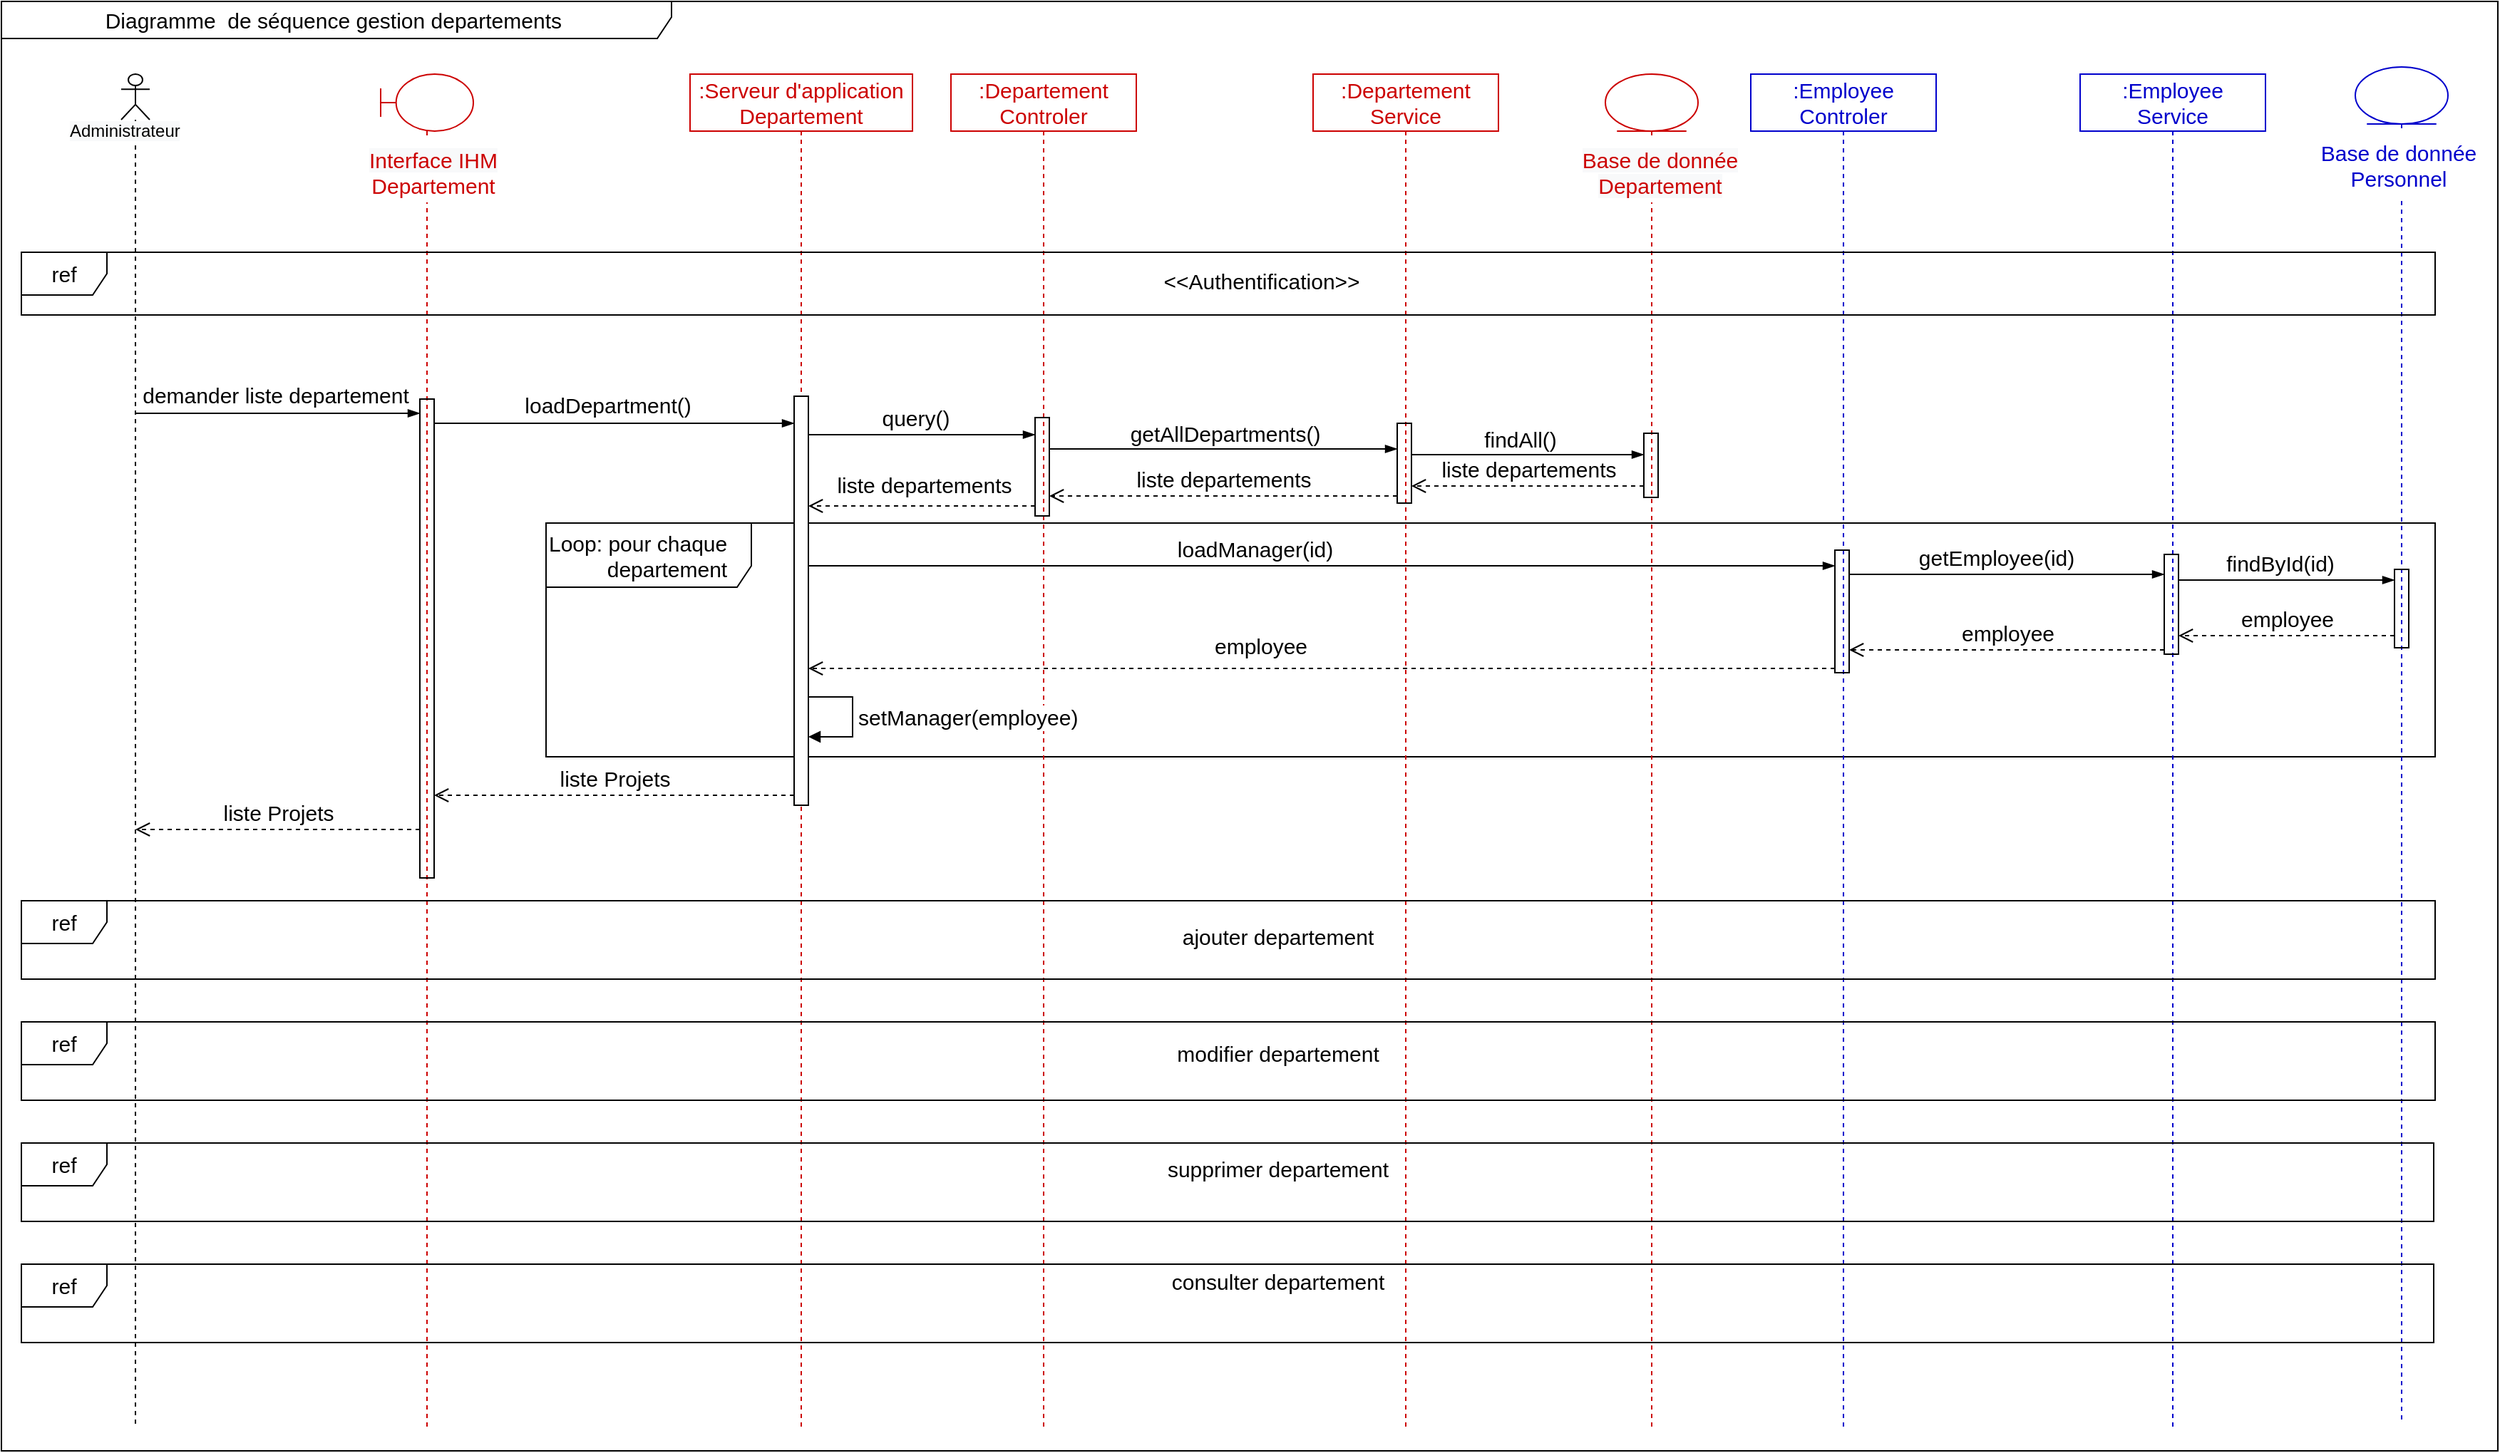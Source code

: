 <mxfile version="20.2.3" type="github">
  <diagram id="wi_vhIjVOXCjrbam6hF1" name="Page-1">
    <mxGraphModel dx="2370" dy="1228" grid="0" gridSize="10" guides="1" tooltips="1" connect="1" arrows="1" fold="1" page="1" pageScale="1" pageWidth="827" pageHeight="1169" math="0" shadow="0">
      <root>
        <mxCell id="0" />
        <mxCell id="1" parent="0" />
        <mxCell id="-wPtG7KYPPW0DH68cqsK-1" value="Diagramme&amp;nbsp; de séquence gestion departements&amp;nbsp;" style="shape=umlFrame;whiteSpace=wrap;html=1;rounded=0;shadow=0;glass=0;sketch=0;fontSize=15;fillColor=none;width=470;height=26;" parent="1" vertex="1">
          <mxGeometry x="26" y="14" width="1751" height="1017" as="geometry" />
        </mxCell>
        <mxCell id="-wPtG7KYPPW0DH68cqsK-42" value="Loop: pour chaque&lt;br&gt;&lt;div style=&quot;text-align: right;&quot;&gt;&lt;span style=&quot;background-color: initial;&quot;&gt;&amp;nbsp;&lt;/span&gt;&lt;span style=&quot;background-color: initial;&quot;&gt;departement&lt;/span&gt;&lt;/div&gt;" style="shape=umlFrame;whiteSpace=wrap;html=1;rounded=0;shadow=0;glass=0;sketch=0;fontSize=15;fillColor=none;width=144;height=45;align=left;" parent="1" vertex="1">
          <mxGeometry x="408" y="380" width="1325" height="164" as="geometry" />
        </mxCell>
        <mxCell id="-wPtG7KYPPW0DH68cqsK-2" value=":Departement&lt;br&gt;Controler" style="shape=umlLifeline;perimeter=lifelinePerimeter;whiteSpace=wrap;html=1;container=1;collapsible=0;recursiveResize=0;outlineConnect=0;rounded=0;shadow=0;glass=0;sketch=0;fillColor=none;fontSize=15;fontColor=#CC0000;strokeColor=#CC0000;" parent="1" vertex="1">
          <mxGeometry x="692" y="65" width="130" height="950" as="geometry" />
        </mxCell>
        <mxCell id="-wPtG7KYPPW0DH68cqsK-3" value="" style="html=1;points=[];perimeter=orthogonalPerimeter;rounded=0;shadow=0;glass=0;sketch=0;fontSize=15;fillColor=none;" parent="-wPtG7KYPPW0DH68cqsK-2" vertex="1">
          <mxGeometry x="59" y="241" width="10" height="69" as="geometry" />
        </mxCell>
        <mxCell id="-wPtG7KYPPW0DH68cqsK-4" value="" style="shape=umlLifeline;participant=umlActor;perimeter=lifelinePerimeter;whiteSpace=wrap;html=1;container=1;collapsible=0;recursiveResize=0;verticalAlign=top;spacingTop=36;outlineConnect=0;fillColor=none;size=32;sketch=0;shadow=0;rounded=0;glass=0;" parent="1" vertex="1">
          <mxGeometry x="110" y="65" width="20" height="950" as="geometry" />
        </mxCell>
        <mxCell id="-wPtG7KYPPW0DH68cqsK-5" value="&lt;span style=&quot;color: rgb(0, 0, 0); font-family: Helvetica; font-size: 12px; font-style: normal; font-variant-ligatures: normal; font-variant-caps: normal; font-weight: 400; letter-spacing: normal; orphans: 2; text-align: center; text-indent: 0px; text-transform: none; widows: 2; word-spacing: 0px; -webkit-text-stroke-width: 0px; background-color: rgb(248, 249, 250); text-decoration-thickness: initial; text-decoration-style: initial; text-decoration-color: initial; float: none; display: inline !important;&quot;&gt;Administrateur&lt;/span&gt;" style="text;whiteSpace=wrap;html=1;" parent="1" vertex="1">
          <mxGeometry x="72" y="91" width="105" height="36" as="geometry" />
        </mxCell>
        <mxCell id="-wPtG7KYPPW0DH68cqsK-6" value=":Departement&lt;br&gt;Service" style="shape=umlLifeline;perimeter=lifelinePerimeter;whiteSpace=wrap;html=1;container=1;collapsible=0;recursiveResize=0;outlineConnect=0;rounded=0;shadow=0;glass=0;sketch=0;fillColor=none;fontSize=15;fontColor=#CC0000;strokeColor=#CC0000;" parent="1" vertex="1">
          <mxGeometry x="946" y="65" width="130" height="950" as="geometry" />
        </mxCell>
        <mxCell id="-wPtG7KYPPW0DH68cqsK-7" value="" style="html=1;points=[];perimeter=orthogonalPerimeter;rounded=0;shadow=0;glass=0;sketch=0;fontSize=15;fillColor=none;" parent="-wPtG7KYPPW0DH68cqsK-6" vertex="1">
          <mxGeometry x="59" y="245" width="10" height="56" as="geometry" />
        </mxCell>
        <mxCell id="-wPtG7KYPPW0DH68cqsK-8" value="" style="shape=umlLifeline;participant=umlEntity;perimeter=lifelinePerimeter;whiteSpace=wrap;html=1;container=1;collapsible=0;recursiveResize=0;verticalAlign=top;spacingTop=36;outlineConnect=0;rounded=0;shadow=0;glass=0;sketch=0;fontSize=15;fillColor=none;fontColor=#CC0000;strokeColor=#CC0000;" parent="1" vertex="1">
          <mxGeometry x="1151" y="65" width="65" height="950" as="geometry" />
        </mxCell>
        <mxCell id="-wPtG7KYPPW0DH68cqsK-9" value="" style="html=1;points=[];perimeter=orthogonalPerimeter;rounded=0;shadow=0;glass=0;sketch=0;fontSize=15;fillColor=none;" parent="-wPtG7KYPPW0DH68cqsK-8" vertex="1">
          <mxGeometry x="27" y="252" width="10" height="45" as="geometry" />
        </mxCell>
        <mxCell id="-wPtG7KYPPW0DH68cqsK-10" value="&lt;span style=&quot;font-family: Helvetica; font-size: 15px; font-style: normal; font-variant-ligatures: normal; font-variant-caps: normal; font-weight: 400; letter-spacing: normal; orphans: 2; text-indent: 0px; text-transform: none; widows: 2; word-spacing: 0px; -webkit-text-stroke-width: 0px; background-color: rgb(248, 249, 250); text-decoration-thickness: initial; text-decoration-style: initial; text-decoration-color: initial; float: none; display: inline !important;&quot;&gt;Base de donnée&lt;br&gt;Departement&lt;br&gt;&lt;/span&gt;" style="text;whiteSpace=wrap;html=1;fontSize=15;align=center;fillColor=default;fontColor=#CC0000;" parent="-wPtG7KYPPW0DH68cqsK-8" vertex="1">
          <mxGeometry x="-21" y="45" width="119" height="45" as="geometry" />
        </mxCell>
        <mxCell id="-wPtG7KYPPW0DH68cqsK-11" value="" style="shape=umlLifeline;participant=umlBoundary;perimeter=lifelinePerimeter;whiteSpace=wrap;html=1;container=1;collapsible=0;recursiveResize=0;verticalAlign=top;spacingTop=36;outlineConnect=0;rounded=0;shadow=0;glass=0;sketch=0;fontSize=15;fillColor=none;fontColor=#CC6600;strokeColor=#CC0000;" parent="1" vertex="1">
          <mxGeometry x="292" y="65" width="65" height="950" as="geometry" />
        </mxCell>
        <mxCell id="-wPtG7KYPPW0DH68cqsK-12" value="&lt;span style=&quot;font-family: Helvetica; font-size: 15px; font-style: normal; font-variant-ligatures: normal; font-variant-caps: normal; font-weight: 400; letter-spacing: normal; orphans: 2; text-indent: 0px; text-transform: none; widows: 2; word-spacing: 0px; -webkit-text-stroke-width: 0px; background-color: rgb(248, 249, 250); text-decoration-thickness: initial; text-decoration-style: initial; text-decoration-color: initial; float: none; display: inline !important;&quot;&gt;Interface IHM&lt;/span&gt;&lt;br style=&quot;font-family: Helvetica; font-size: 15px; font-style: normal; font-variant-ligatures: normal; font-variant-caps: normal; font-weight: 400; letter-spacing: normal; orphans: 2; text-indent: 0px; text-transform: none; widows: 2; word-spacing: 0px; -webkit-text-stroke-width: 0px; background-color: rgb(248, 249, 250); text-decoration-thickness: initial; text-decoration-style: initial; text-decoration-color: initial;&quot;&gt;Departement" style="text;whiteSpace=wrap;html=1;fontSize=15;align=center;fillColor=default;fontColor=#CC0000;" parent="-wPtG7KYPPW0DH68cqsK-11" vertex="1">
          <mxGeometry x="-24" y="45" width="122" height="45" as="geometry" />
        </mxCell>
        <mxCell id="-wPtG7KYPPW0DH68cqsK-13" value="" style="html=1;points=[];perimeter=orthogonalPerimeter;rounded=0;shadow=0;glass=0;sketch=0;fontSize=15;fillColor=none;" parent="-wPtG7KYPPW0DH68cqsK-11" vertex="1">
          <mxGeometry x="27.5" y="228" width="10" height="336" as="geometry" />
        </mxCell>
        <mxCell id="-wPtG7KYPPW0DH68cqsK-14" value=":Employee&lt;br&gt;Controler" style="shape=umlLifeline;perimeter=lifelinePerimeter;whiteSpace=wrap;html=1;container=1;collapsible=0;recursiveResize=0;outlineConnect=0;rounded=0;shadow=0;glass=0;sketch=0;fillColor=none;fontSize=15;strokeColor=#0000CC;fontColor=#0000CC;" parent="1" vertex="1">
          <mxGeometry x="1253" y="65" width="130" height="950" as="geometry" />
        </mxCell>
        <mxCell id="-wPtG7KYPPW0DH68cqsK-15" value="" style="html=1;points=[];perimeter=orthogonalPerimeter;rounded=0;shadow=0;glass=0;sketch=0;fontSize=15;fillColor=none;" parent="-wPtG7KYPPW0DH68cqsK-14" vertex="1">
          <mxGeometry x="59" y="334" width="10" height="86" as="geometry" />
        </mxCell>
        <mxCell id="-wPtG7KYPPW0DH68cqsK-16" value="" style="shape=umlLifeline;participant=umlEntity;perimeter=lifelinePerimeter;whiteSpace=wrap;html=1;container=1;collapsible=0;recursiveResize=0;verticalAlign=top;spacingTop=36;outlineConnect=0;rounded=0;shadow=0;glass=0;sketch=0;fontSize=15;fillColor=none;strokeColor=#0000CC;" parent="1" vertex="1">
          <mxGeometry x="1677" y="60" width="65" height="950" as="geometry" />
        </mxCell>
        <mxCell id="-wPtG7KYPPW0DH68cqsK-17" value="Base de donnée&lt;br&gt;Personnel" style="text;whiteSpace=wrap;html=1;fontSize=15;align=center;fillColor=default;fontColor=#0000CC;" parent="-wPtG7KYPPW0DH68cqsK-16" vertex="1">
          <mxGeometry x="-33" y="45" width="127" height="48" as="geometry" />
        </mxCell>
        <mxCell id="-wPtG7KYPPW0DH68cqsK-18" value="" style="html=1;points=[];perimeter=orthogonalPerimeter;rounded=0;shadow=0;glass=0;sketch=0;fontSize=15;fillColor=none;" parent="-wPtG7KYPPW0DH68cqsK-16" vertex="1">
          <mxGeometry x="27.5" y="352.5" width="10" height="55" as="geometry" />
        </mxCell>
        <mxCell id="-wPtG7KYPPW0DH68cqsK-19" value=":Employee&lt;br&gt;Service" style="shape=umlLifeline;perimeter=lifelinePerimeter;whiteSpace=wrap;html=1;container=1;collapsible=0;recursiveResize=0;outlineConnect=0;rounded=0;shadow=0;glass=0;sketch=0;fillColor=none;fontSize=15;strokeColor=#0000CC;fontColor=#0000CC;" parent="1" vertex="1">
          <mxGeometry x="1484" y="65" width="130" height="950" as="geometry" />
        </mxCell>
        <mxCell id="-wPtG7KYPPW0DH68cqsK-20" value="" style="html=1;points=[];perimeter=orthogonalPerimeter;rounded=0;shadow=0;glass=0;sketch=0;fontSize=15;fillColor=none;" parent="-wPtG7KYPPW0DH68cqsK-19" vertex="1">
          <mxGeometry x="59" y="337" width="10" height="70" as="geometry" />
        </mxCell>
        <mxCell id="-wPtG7KYPPW0DH68cqsK-21" value="" style="edgeStyle=elbowEdgeStyle;fontSize=12;html=1;endArrow=blockThin;endFill=1;rounded=0;" parent="1" source="-wPtG7KYPPW0DH68cqsK-4" target="-wPtG7KYPPW0DH68cqsK-13" edge="1">
          <mxGeometry width="160" relative="1" as="geometry">
            <mxPoint x="119.324" y="288" as="sourcePoint" />
            <mxPoint x="258.5" y="288" as="targetPoint" />
            <Array as="points">
              <mxPoint x="159" y="303" />
              <mxPoint x="190" y="288" />
              <mxPoint x="171" y="261" />
            </Array>
          </mxGeometry>
        </mxCell>
        <mxCell id="-wPtG7KYPPW0DH68cqsK-22" value="demander liste departement" style="edgeLabel;html=1;align=center;verticalAlign=middle;resizable=0;points=[];fontSize=15;" parent="-wPtG7KYPPW0DH68cqsK-21" vertex="1" connectable="0">
          <mxGeometry x="-0.395" relative="1" as="geometry">
            <mxPoint x="37" y="-13" as="offset" />
          </mxGeometry>
        </mxCell>
        <mxCell id="-wPtG7KYPPW0DH68cqsK-23" value="" style="edgeStyle=elbowEdgeStyle;fontSize=12;html=1;endArrow=blockThin;endFill=1;rounded=0;" parent="1" source="-wPtG7KYPPW0DH68cqsK-44" target="-wPtG7KYPPW0DH68cqsK-3" edge="1">
          <mxGeometry width="160" relative="1" as="geometry">
            <mxPoint x="592" y="318" as="sourcePoint" />
            <mxPoint x="751" y="318" as="targetPoint" />
            <Array as="points">
              <mxPoint x="712" y="318" />
              <mxPoint x="595" y="312" />
              <mxPoint x="577" y="325" />
            </Array>
          </mxGeometry>
        </mxCell>
        <mxCell id="-wPtG7KYPPW0DH68cqsK-24" value="query()" style="edgeLabel;html=1;align=center;verticalAlign=middle;resizable=0;points=[];fontSize=15;" parent="-wPtG7KYPPW0DH68cqsK-23" vertex="1" connectable="0">
          <mxGeometry x="-0.219" y="3" relative="1" as="geometry">
            <mxPoint x="13" y="-9" as="offset" />
          </mxGeometry>
        </mxCell>
        <mxCell id="-wPtG7KYPPW0DH68cqsK-25" value="" style="edgeStyle=elbowEdgeStyle;fontSize=12;html=1;endArrow=blockThin;endFill=1;rounded=0;" parent="1" source="-wPtG7KYPPW0DH68cqsK-3" target="-wPtG7KYPPW0DH68cqsK-7" edge="1">
          <mxGeometry width="160" relative="1" as="geometry">
            <mxPoint x="761" y="328" as="sourcePoint" />
            <mxPoint x="1005.0" y="328" as="targetPoint" />
            <Array as="points">
              <mxPoint x="904" y="328" />
              <mxPoint x="753" y="313" />
              <mxPoint x="678" y="342" />
            </Array>
          </mxGeometry>
        </mxCell>
        <mxCell id="-wPtG7KYPPW0DH68cqsK-26" value="getAllDepartments()" style="edgeLabel;html=1;align=center;verticalAlign=middle;resizable=0;points=[];fontSize=15;" parent="-wPtG7KYPPW0DH68cqsK-25" vertex="1" connectable="0">
          <mxGeometry x="0.124" relative="1" as="geometry">
            <mxPoint x="-14" y="-11" as="offset" />
          </mxGeometry>
        </mxCell>
        <mxCell id="-wPtG7KYPPW0DH68cqsK-27" value="" style="edgeStyle=elbowEdgeStyle;fontSize=12;html=1;endArrow=blockThin;endFill=1;rounded=0;" parent="1" source="-wPtG7KYPPW0DH68cqsK-7" target="-wPtG7KYPPW0DH68cqsK-9" edge="1">
          <mxGeometry width="160" relative="1" as="geometry">
            <mxPoint x="625" y="355" as="sourcePoint" />
            <mxPoint x="785" y="355" as="targetPoint" />
            <Array as="points">
              <mxPoint x="1166" y="332" />
              <mxPoint x="1020" y="313" />
              <mxPoint x="917" y="318" />
            </Array>
          </mxGeometry>
        </mxCell>
        <mxCell id="-wPtG7KYPPW0DH68cqsK-28" value="findAll()" style="edgeLabel;html=1;align=center;verticalAlign=middle;resizable=0;points=[];fontSize=15;labelBackgroundColor=none;" parent="-wPtG7KYPPW0DH68cqsK-27" vertex="1" connectable="0">
          <mxGeometry x="-0.356" y="2" relative="1" as="geometry">
            <mxPoint x="23" y="-9" as="offset" />
          </mxGeometry>
        </mxCell>
        <mxCell id="-wPtG7KYPPW0DH68cqsK-29" value="liste departements" style="html=1;verticalAlign=bottom;endArrow=open;dashed=1;endSize=8;rounded=0;fontSize=15;labelBackgroundColor=none;" parent="1" source="-wPtG7KYPPW0DH68cqsK-9" target="-wPtG7KYPPW0DH68cqsK-7" edge="1">
          <mxGeometry relative="1" as="geometry">
            <mxPoint x="1178" y="354" as="sourcePoint" />
            <mxPoint x="1015" y="354" as="targetPoint" />
            <Array as="points">
              <mxPoint x="1103" y="354" />
            </Array>
          </mxGeometry>
        </mxCell>
        <mxCell id="-wPtG7KYPPW0DH68cqsK-30" value="liste departements" style="html=1;verticalAlign=bottom;endArrow=open;dashed=1;endSize=8;rounded=0;fontSize=15;" parent="1" source="-wPtG7KYPPW0DH68cqsK-7" target="-wPtG7KYPPW0DH68cqsK-3" edge="1">
          <mxGeometry relative="1" as="geometry">
            <mxPoint x="1005" y="361" as="sourcePoint" />
            <mxPoint x="761" y="361" as="targetPoint" />
            <Array as="points">
              <mxPoint x="909" y="361" />
            </Array>
          </mxGeometry>
        </mxCell>
        <mxCell id="-wPtG7KYPPW0DH68cqsK-31" value="liste departements" style="html=1;verticalAlign=bottom;endArrow=open;dashed=1;endSize=8;rounded=0;fontSize=15;" parent="1" source="-wPtG7KYPPW0DH68cqsK-3" target="-wPtG7KYPPW0DH68cqsK-44" edge="1">
          <mxGeometry x="-0.019" y="-3" relative="1" as="geometry">
            <mxPoint x="751" y="368" as="sourcePoint" />
            <mxPoint x="592" y="368" as="targetPoint" />
            <Array as="points">
              <mxPoint x="597" y="368" />
            </Array>
            <mxPoint as="offset" />
          </mxGeometry>
        </mxCell>
        <mxCell id="-wPtG7KYPPW0DH68cqsK-32" value="" style="edgeStyle=elbowEdgeStyle;fontSize=12;html=1;endArrow=blockThin;endFill=1;rounded=0;" parent="1" source="-wPtG7KYPPW0DH68cqsK-44" target="-wPtG7KYPPW0DH68cqsK-15" edge="1">
          <mxGeometry width="160" relative="1" as="geometry">
            <mxPoint x="463" y="410" as="sourcePoint" />
            <mxPoint x="1136.5" y="410" as="targetPoint" />
            <Array as="points">
              <mxPoint x="1024" y="410" />
            </Array>
          </mxGeometry>
        </mxCell>
        <mxCell id="-wPtG7KYPPW0DH68cqsK-33" value="loadManager(id)" style="edgeLabel;html=1;align=center;verticalAlign=middle;resizable=0;points=[];fontSize=15;" parent="-wPtG7KYPPW0DH68cqsK-32" vertex="1" connectable="0">
          <mxGeometry x="-0.256" y="-3" relative="1" as="geometry">
            <mxPoint x="45" y="-15" as="offset" />
          </mxGeometry>
        </mxCell>
        <mxCell id="-wPtG7KYPPW0DH68cqsK-34" value="" style="fontSize=12;html=1;endArrow=blockThin;endFill=1;rounded=0;" parent="1" source="-wPtG7KYPPW0DH68cqsK-15" target="-wPtG7KYPPW0DH68cqsK-20" edge="1">
          <mxGeometry width="160" relative="1" as="geometry">
            <mxPoint x="1068" y="389" as="sourcePoint" />
            <mxPoint x="1228" y="389" as="targetPoint" />
            <Array as="points">
              <mxPoint x="1414" y="416" />
            </Array>
          </mxGeometry>
        </mxCell>
        <mxCell id="-wPtG7KYPPW0DH68cqsK-35" value="getEmployee(id)" style="edgeLabel;html=1;align=center;verticalAlign=middle;resizable=0;points=[];fontSize=15;" parent="-wPtG7KYPPW0DH68cqsK-34" vertex="1" connectable="0">
          <mxGeometry x="-0.254" y="1" relative="1" as="geometry">
            <mxPoint x="20" y="-11" as="offset" />
          </mxGeometry>
        </mxCell>
        <mxCell id="-wPtG7KYPPW0DH68cqsK-36" value="" style="edgeStyle=elbowEdgeStyle;fontSize=12;html=1;endArrow=blockThin;endFill=1;rounded=0;" parent="1" source="-wPtG7KYPPW0DH68cqsK-20" target="-wPtG7KYPPW0DH68cqsK-18" edge="1">
          <mxGeometry width="160" relative="1" as="geometry">
            <mxPoint x="1216" y="396" as="sourcePoint" />
            <mxPoint x="1376" y="396" as="targetPoint" />
            <Array as="points">
              <mxPoint x="1593" y="420" />
              <mxPoint x="1485" y="409" />
            </Array>
          </mxGeometry>
        </mxCell>
        <mxCell id="-wPtG7KYPPW0DH68cqsK-37" value="findById(id)" style="edgeLabel;html=1;align=center;verticalAlign=middle;resizable=0;points=[];fontSize=15;" parent="-wPtG7KYPPW0DH68cqsK-36" vertex="1" connectable="0">
          <mxGeometry x="-0.269" y="1" relative="1" as="geometry">
            <mxPoint x="15" y="-11" as="offset" />
          </mxGeometry>
        </mxCell>
        <mxCell id="-wPtG7KYPPW0DH68cqsK-38" value="employee" style="html=1;verticalAlign=bottom;endArrow=open;dashed=1;endSize=8;rounded=0;fontSize=15;" parent="1" source="-wPtG7KYPPW0DH68cqsK-18" target="-wPtG7KYPPW0DH68cqsK-20" edge="1">
          <mxGeometry relative="1" as="geometry">
            <mxPoint x="1662" y="460" as="sourcePoint" />
            <mxPoint x="1372" y="462" as="targetPoint" />
            <Array as="points">
              <mxPoint x="1600" y="459" />
            </Array>
          </mxGeometry>
        </mxCell>
        <mxCell id="-wPtG7KYPPW0DH68cqsK-39" value="employee" style="html=1;verticalAlign=bottom;endArrow=open;dashed=1;endSize=8;rounded=0;fontSize=15;" parent="1" source="-wPtG7KYPPW0DH68cqsK-20" target="-wPtG7KYPPW0DH68cqsK-15" edge="1">
          <mxGeometry relative="1" as="geometry">
            <mxPoint x="1309" y="471" as="sourcePoint" />
            <mxPoint x="1142" y="471" as="targetPoint" />
            <Array as="points">
              <mxPoint x="1388" y="469" />
            </Array>
          </mxGeometry>
        </mxCell>
        <mxCell id="-wPtG7KYPPW0DH68cqsK-40" value="employee" style="html=1;verticalAlign=bottom;endArrow=open;dashed=1;endSize=8;rounded=0;fontSize=15;startArrow=none;" parent="1" source="-wPtG7KYPPW0DH68cqsK-15" target="-wPtG7KYPPW0DH68cqsK-44" edge="1">
          <mxGeometry x="0.121" y="-4" relative="1" as="geometry">
            <mxPoint x="1132" y="481.0" as="sourcePoint" />
            <mxPoint x="463" y="396.509" as="targetPoint" />
            <Array as="points">
              <mxPoint x="1115" y="482" />
            </Array>
            <mxPoint as="offset" />
          </mxGeometry>
        </mxCell>
        <mxCell id="-wPtG7KYPPW0DH68cqsK-41" value="liste Projets" style="html=1;verticalAlign=bottom;endArrow=open;dashed=1;endSize=8;rounded=0;fontSize=15;" parent="1" source="-wPtG7KYPPW0DH68cqsK-13" target="-wPtG7KYPPW0DH68cqsK-4" edge="1">
          <mxGeometry relative="1" as="geometry">
            <mxPoint x="258.5" y="577" as="sourcePoint" />
            <mxPoint x="119.324" y="577" as="targetPoint" />
            <Array as="points">
              <mxPoint x="205" y="595" />
            </Array>
          </mxGeometry>
        </mxCell>
        <mxCell id="-wPtG7KYPPW0DH68cqsK-43" value=":Serveur d&#39;application&lt;br&gt;Departement" style="shape=umlLifeline;perimeter=lifelinePerimeter;whiteSpace=wrap;html=1;container=1;collapsible=0;recursiveResize=0;outlineConnect=0;rounded=0;shadow=0;glass=0;sketch=0;fillColor=none;fontSize=15;fontColor=#CC0000;strokeColor=#CC0000;" parent="1" vertex="1">
          <mxGeometry x="509" y="65" width="156" height="950" as="geometry" />
        </mxCell>
        <mxCell id="-wPtG7KYPPW0DH68cqsK-44" value="" style="html=1;points=[];perimeter=orthogonalPerimeter;" parent="-wPtG7KYPPW0DH68cqsK-43" vertex="1">
          <mxGeometry x="73" y="226" width="10" height="287" as="geometry" />
        </mxCell>
        <mxCell id="-wPtG7KYPPW0DH68cqsK-45" value="setManager(employee)" style="edgeStyle=orthogonalEdgeStyle;html=1;align=left;spacingLeft=2;endArrow=block;rounded=0;fontSize=15;" parent="-wPtG7KYPPW0DH68cqsK-43" source="-wPtG7KYPPW0DH68cqsK-44" target="-wPtG7KYPPW0DH68cqsK-44" edge="1">
          <mxGeometry relative="1" as="geometry">
            <mxPoint x="-59" y="421" as="sourcePoint" />
            <Array as="points">
              <mxPoint x="114" y="437" />
              <mxPoint x="114" y="465" />
            </Array>
            <mxPoint x="-46" y="452" as="targetPoint" />
          </mxGeometry>
        </mxCell>
        <mxCell id="-wPtG7KYPPW0DH68cqsK-46" value="" style="fontSize=12;html=1;endArrow=blockThin;endFill=1;rounded=0;" parent="1" edge="1">
          <mxGeometry width="160" relative="1" as="geometry">
            <mxPoint x="329.5" y="310" as="sourcePoint" />
            <mxPoint x="582" y="310" as="targetPoint" />
            <Array as="points">
              <mxPoint x="541" y="310" />
            </Array>
          </mxGeometry>
        </mxCell>
        <mxCell id="-wPtG7KYPPW0DH68cqsK-47" value="loadDepartment()" style="edgeLabel;html=1;align=center;verticalAlign=middle;resizable=0;points=[];fontSize=15;" parent="-wPtG7KYPPW0DH68cqsK-46" vertex="1" connectable="0">
          <mxGeometry x="-0.006" y="-3" relative="1" as="geometry">
            <mxPoint x="-4" y="-16" as="offset" />
          </mxGeometry>
        </mxCell>
        <mxCell id="-wPtG7KYPPW0DH68cqsK-48" value="&lt;span style=&quot;font-size: 15px;&quot;&gt;liste Projets&lt;/span&gt;" style="html=1;verticalAlign=bottom;endArrow=open;dashed=1;endSize=8;rounded=0;" parent="1" source="-wPtG7KYPPW0DH68cqsK-44" target="-wPtG7KYPPW0DH68cqsK-13" edge="1">
          <mxGeometry relative="1" as="geometry">
            <mxPoint x="518" y="479" as="sourcePoint" />
            <mxPoint x="268.5" y="565.0" as="targetPoint" />
            <Array as="points">
              <mxPoint x="471" y="571" />
            </Array>
          </mxGeometry>
        </mxCell>
        <mxCell id="-wPtG7KYPPW0DH68cqsK-49" value="ref" style="shape=umlFrame;whiteSpace=wrap;html=1;labelBackgroundColor=none;fontSize=15;" parent="1" vertex="1">
          <mxGeometry x="40" y="190" width="1693" height="44" as="geometry" />
        </mxCell>
        <mxCell id="-wPtG7KYPPW0DH68cqsK-50" value="&amp;lt;&amp;lt;Authentification&amp;gt;&amp;gt;" style="text;html=1;strokeColor=none;fillColor=none;align=center;verticalAlign=middle;whiteSpace=wrap;rounded=0;labelBackgroundColor=none;fontSize=15;fontColor=#000000;" parent="1" vertex="1">
          <mxGeometry x="880" y="195" width="60" height="30" as="geometry" />
        </mxCell>
        <mxCell id="-wPtG7KYPPW0DH68cqsK-51" value="ref" style="shape=umlFrame;whiteSpace=wrap;html=1;labelBackgroundColor=none;fontSize=15;" parent="1" vertex="1">
          <mxGeometry x="40" y="645" width="1693" height="55" as="geometry" />
        </mxCell>
        <mxCell id="-wPtG7KYPPW0DH68cqsK-52" value="ajouter departement" style="text;html=1;strokeColor=none;fillColor=none;align=center;verticalAlign=middle;whiteSpace=wrap;rounded=0;labelBackgroundColor=none;fontSize=15;fontColor=#000000;" parent="1" vertex="1">
          <mxGeometry x="780" y="655" width="283" height="30" as="geometry" />
        </mxCell>
        <mxCell id="-wPtG7KYPPW0DH68cqsK-53" value="ref" style="shape=umlFrame;whiteSpace=wrap;html=1;labelBackgroundColor=none;fontSize=15;" parent="1" vertex="1">
          <mxGeometry x="40" y="730" width="1693" height="55" as="geometry" />
        </mxCell>
        <mxCell id="-wPtG7KYPPW0DH68cqsK-54" value="modifier departement" style="text;html=1;strokeColor=none;fillColor=none;align=center;verticalAlign=middle;whiteSpace=wrap;rounded=0;labelBackgroundColor=none;fontSize=15;fontColor=#000000;" parent="1" vertex="1">
          <mxGeometry x="780" y="737" width="283" height="30" as="geometry" />
        </mxCell>
        <mxCell id="-wPtG7KYPPW0DH68cqsK-55" value="ref" style="shape=umlFrame;whiteSpace=wrap;html=1;labelBackgroundColor=none;fontSize=15;" parent="1" vertex="1">
          <mxGeometry x="40" y="815" width="1692" height="55" as="geometry" />
        </mxCell>
        <mxCell id="-wPtG7KYPPW0DH68cqsK-56" value="supprimer departement" style="text;html=1;strokeColor=none;fillColor=none;align=center;verticalAlign=middle;whiteSpace=wrap;rounded=0;labelBackgroundColor=none;fontSize=15;fontColor=#000000;" parent="1" vertex="1">
          <mxGeometry x="780" y="818" width="283" height="30" as="geometry" />
        </mxCell>
        <mxCell id="-wPtG7KYPPW0DH68cqsK-57" value="ref" style="shape=umlFrame;whiteSpace=wrap;html=1;labelBackgroundColor=none;fontSize=15;" parent="1" vertex="1">
          <mxGeometry x="40" y="900" width="1692" height="55" as="geometry" />
        </mxCell>
        <mxCell id="-wPtG7KYPPW0DH68cqsK-58" value="consulter departement" style="text;html=1;strokeColor=none;fillColor=none;align=center;verticalAlign=middle;whiteSpace=wrap;rounded=0;labelBackgroundColor=none;fontSize=15;fontColor=#000000;" parent="1" vertex="1">
          <mxGeometry x="780" y="897" width="283" height="30" as="geometry" />
        </mxCell>
      </root>
    </mxGraphModel>
  </diagram>
</mxfile>
